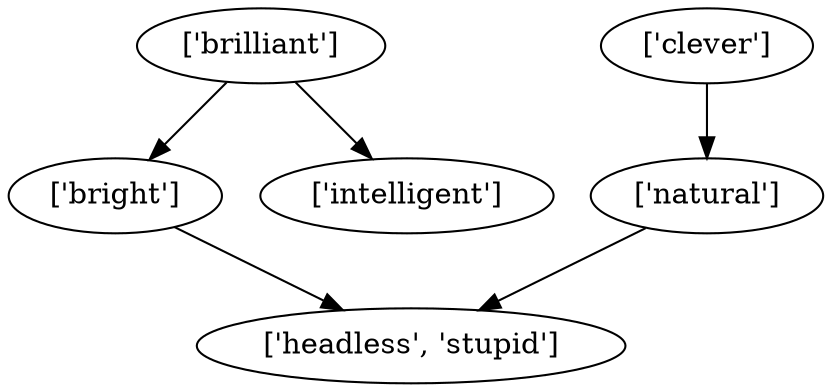strict digraph  {
	"['natural']" -> "['headless', 'stupid']";
	"['bright']" -> "['headless', 'stupid']";
	"['clever']" -> "['natural']";
	"['brilliant']" -> "['bright']";
	"['brilliant']" -> "['intelligent']";
}
